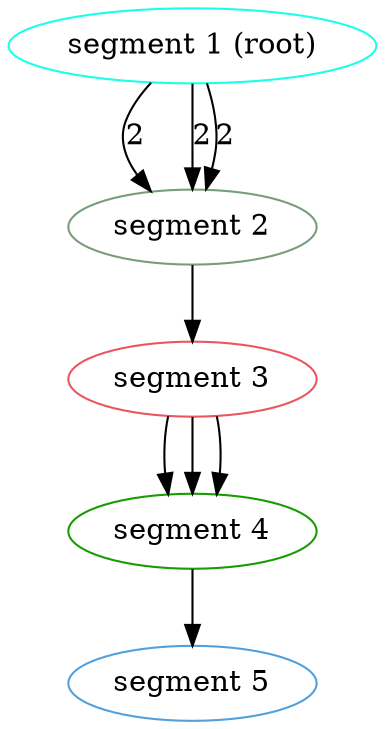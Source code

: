 digraph g {1 [label="segment 1 (root)", color="#1BFFE9"]; 2 [label="segment 2", color ="#789D79"]; 3 [label="segment 3", color ="#EA5660"]; 4 [label="segment 4", color ="#179C01"]; 5 [label="segment 5", color ="#50A0DD"]; 1 -> 2 [label="2"]; 1 -> 2 [label="2"]; 1 -> 2 [label="2"]; 2 -> 3; 3 -> 4; 3 -> 4; 3 -> 4; 4 -> 5; }
